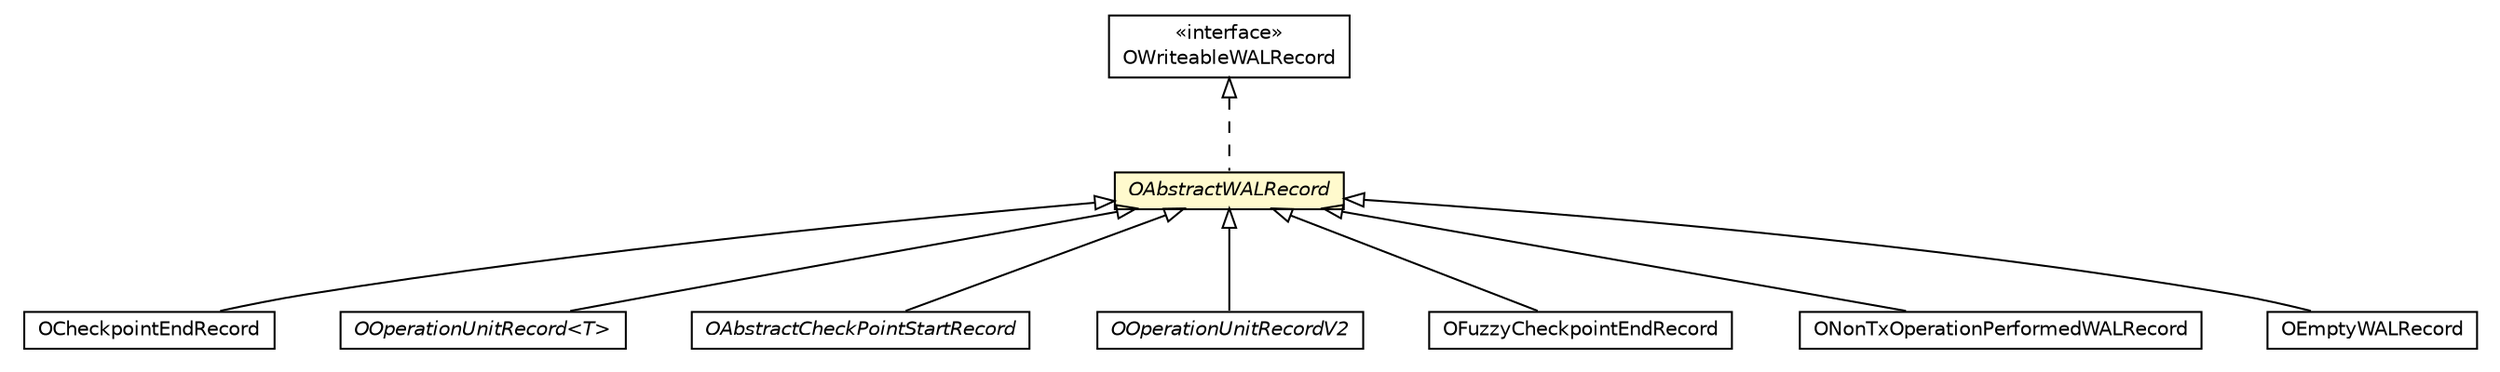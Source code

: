 #!/usr/local/bin/dot
#
# Class diagram 
# Generated by UMLGraph version R5_6-24-gf6e263 (http://www.umlgraph.org/)
#

digraph G {
	edge [fontname="Helvetica",fontsize=10,labelfontname="Helvetica",labelfontsize=10];
	node [fontname="Helvetica",fontsize=10,shape=plaintext];
	nodesep=0.25;
	ranksep=0.5;
	// com.orientechnologies.orient.core.storage.impl.local.paginated.wal.OCheckpointEndRecord
	c1243509 [label=<<table title="com.orientechnologies.orient.core.storage.impl.local.paginated.wal.OCheckpointEndRecord" border="0" cellborder="1" cellspacing="0" cellpadding="2" port="p" href="./OCheckpointEndRecord.html">
		<tr><td><table border="0" cellspacing="0" cellpadding="1">
<tr><td align="center" balign="center"> OCheckpointEndRecord </td></tr>
		</table></td></tr>
		</table>>, URL="./OCheckpointEndRecord.html", fontname="Helvetica", fontcolor="black", fontsize=10.0];
	// com.orientechnologies.orient.core.storage.impl.local.paginated.wal.OOperationUnitRecord<T>
	c1243511 [label=<<table title="com.orientechnologies.orient.core.storage.impl.local.paginated.wal.OOperationUnitRecord" border="0" cellborder="1" cellspacing="0" cellpadding="2" port="p" href="./OOperationUnitRecord.html">
		<tr><td><table border="0" cellspacing="0" cellpadding="1">
<tr><td align="center" balign="center"><font face="Helvetica-Oblique"> OOperationUnitRecord&lt;T&gt; </font></td></tr>
		</table></td></tr>
		</table>>, URL="./OOperationUnitRecord.html", fontname="Helvetica", fontcolor="black", fontsize=10.0];
	// com.orientechnologies.orient.core.storage.impl.local.paginated.wal.OAbstractCheckPointStartRecord
	c1243514 [label=<<table title="com.orientechnologies.orient.core.storage.impl.local.paginated.wal.OAbstractCheckPointStartRecord" border="0" cellborder="1" cellspacing="0" cellpadding="2" port="p" href="./OAbstractCheckPointStartRecord.html">
		<tr><td><table border="0" cellspacing="0" cellpadding="1">
<tr><td align="center" balign="center"><font face="Helvetica-Oblique"> OAbstractCheckPointStartRecord </font></td></tr>
		</table></td></tr>
		</table>>, URL="./OAbstractCheckPointStartRecord.html", fontname="Helvetica", fontcolor="black", fontsize=10.0];
	// com.orientechnologies.orient.core.storage.impl.local.paginated.wal.OOperationUnitRecordV2
	c1243518 [label=<<table title="com.orientechnologies.orient.core.storage.impl.local.paginated.wal.OOperationUnitRecordV2" border="0" cellborder="1" cellspacing="0" cellpadding="2" port="p" href="./OOperationUnitRecordV2.html">
		<tr><td><table border="0" cellspacing="0" cellpadding="1">
<tr><td align="center" balign="center"><font face="Helvetica-Oblique"> OOperationUnitRecordV2 </font></td></tr>
		</table></td></tr>
		</table>>, URL="./OOperationUnitRecordV2.html", fontname="Helvetica", fontcolor="black", fontsize=10.0];
	// com.orientechnologies.orient.core.storage.impl.local.paginated.wal.OFuzzyCheckpointEndRecord
	c1243533 [label=<<table title="com.orientechnologies.orient.core.storage.impl.local.paginated.wal.OFuzzyCheckpointEndRecord" border="0" cellborder="1" cellspacing="0" cellpadding="2" port="p" href="./OFuzzyCheckpointEndRecord.html">
		<tr><td><table border="0" cellspacing="0" cellpadding="1">
<tr><td align="center" balign="center"> OFuzzyCheckpointEndRecord </td></tr>
		</table></td></tr>
		</table>>, URL="./OFuzzyCheckpointEndRecord.html", fontname="Helvetica", fontcolor="black", fontsize=10.0];
	// com.orientechnologies.orient.core.storage.impl.local.paginated.wal.ONonTxOperationPerformedWALRecord
	c1243545 [label=<<table title="com.orientechnologies.orient.core.storage.impl.local.paginated.wal.ONonTxOperationPerformedWALRecord" border="0" cellborder="1" cellspacing="0" cellpadding="2" port="p" href="./ONonTxOperationPerformedWALRecord.html">
		<tr><td><table border="0" cellspacing="0" cellpadding="1">
<tr><td align="center" balign="center"> ONonTxOperationPerformedWALRecord </td></tr>
		</table></td></tr>
		</table>>, URL="./ONonTxOperationPerformedWALRecord.html", fontname="Helvetica", fontcolor="black", fontsize=10.0];
	// com.orientechnologies.orient.core.storage.impl.local.paginated.wal.OAbstractWALRecord
	c1243553 [label=<<table title="com.orientechnologies.orient.core.storage.impl.local.paginated.wal.OAbstractWALRecord" border="0" cellborder="1" cellspacing="0" cellpadding="2" port="p" bgcolor="lemonChiffon" href="./OAbstractWALRecord.html">
		<tr><td><table border="0" cellspacing="0" cellpadding="1">
<tr><td align="center" balign="center"><font face="Helvetica-Oblique"> OAbstractWALRecord </font></td></tr>
		</table></td></tr>
		</table>>, URL="./OAbstractWALRecord.html", fontname="Helvetica", fontcolor="black", fontsize=10.0];
	// com.orientechnologies.orient.core.storage.impl.local.paginated.wal.cas.OEmptyWALRecord
	c1243565 [label=<<table title="com.orientechnologies.orient.core.storage.impl.local.paginated.wal.cas.OEmptyWALRecord" border="0" cellborder="1" cellspacing="0" cellpadding="2" port="p" href="./cas/OEmptyWALRecord.html">
		<tr><td><table border="0" cellspacing="0" cellpadding="1">
<tr><td align="center" balign="center"> OEmptyWALRecord </td></tr>
		</table></td></tr>
		</table>>, URL="./cas/OEmptyWALRecord.html", fontname="Helvetica", fontcolor="black", fontsize=10.0];
	// com.orientechnologies.orient.core.storage.impl.local.paginated.wal.cas.OWriteableWALRecord
	c1243566 [label=<<table title="com.orientechnologies.orient.core.storage.impl.local.paginated.wal.cas.OWriteableWALRecord" border="0" cellborder="1" cellspacing="0" cellpadding="2" port="p" href="./cas/OWriteableWALRecord.html">
		<tr><td><table border="0" cellspacing="0" cellpadding="1">
<tr><td align="center" balign="center"> &#171;interface&#187; </td></tr>
<tr><td align="center" balign="center"> OWriteableWALRecord </td></tr>
		</table></td></tr>
		</table>>, URL="./cas/OWriteableWALRecord.html", fontname="Helvetica", fontcolor="black", fontsize=10.0];
	//com.orientechnologies.orient.core.storage.impl.local.paginated.wal.OCheckpointEndRecord extends com.orientechnologies.orient.core.storage.impl.local.paginated.wal.OAbstractWALRecord
	c1243553:p -> c1243509:p [dir=back,arrowtail=empty];
	//com.orientechnologies.orient.core.storage.impl.local.paginated.wal.OOperationUnitRecord<T> extends com.orientechnologies.orient.core.storage.impl.local.paginated.wal.OAbstractWALRecord
	c1243553:p -> c1243511:p [dir=back,arrowtail=empty];
	//com.orientechnologies.orient.core.storage.impl.local.paginated.wal.OAbstractCheckPointStartRecord extends com.orientechnologies.orient.core.storage.impl.local.paginated.wal.OAbstractWALRecord
	c1243553:p -> c1243514:p [dir=back,arrowtail=empty];
	//com.orientechnologies.orient.core.storage.impl.local.paginated.wal.OOperationUnitRecordV2 extends com.orientechnologies.orient.core.storage.impl.local.paginated.wal.OAbstractWALRecord
	c1243553:p -> c1243518:p [dir=back,arrowtail=empty];
	//com.orientechnologies.orient.core.storage.impl.local.paginated.wal.OFuzzyCheckpointEndRecord extends com.orientechnologies.orient.core.storage.impl.local.paginated.wal.OAbstractWALRecord
	c1243553:p -> c1243533:p [dir=back,arrowtail=empty];
	//com.orientechnologies.orient.core.storage.impl.local.paginated.wal.ONonTxOperationPerformedWALRecord extends com.orientechnologies.orient.core.storage.impl.local.paginated.wal.OAbstractWALRecord
	c1243553:p -> c1243545:p [dir=back,arrowtail=empty];
	//com.orientechnologies.orient.core.storage.impl.local.paginated.wal.OAbstractWALRecord implements com.orientechnologies.orient.core.storage.impl.local.paginated.wal.cas.OWriteableWALRecord
	c1243566:p -> c1243553:p [dir=back,arrowtail=empty,style=dashed];
	//com.orientechnologies.orient.core.storage.impl.local.paginated.wal.cas.OEmptyWALRecord extends com.orientechnologies.orient.core.storage.impl.local.paginated.wal.OAbstractWALRecord
	c1243553:p -> c1243565:p [dir=back,arrowtail=empty];
}

